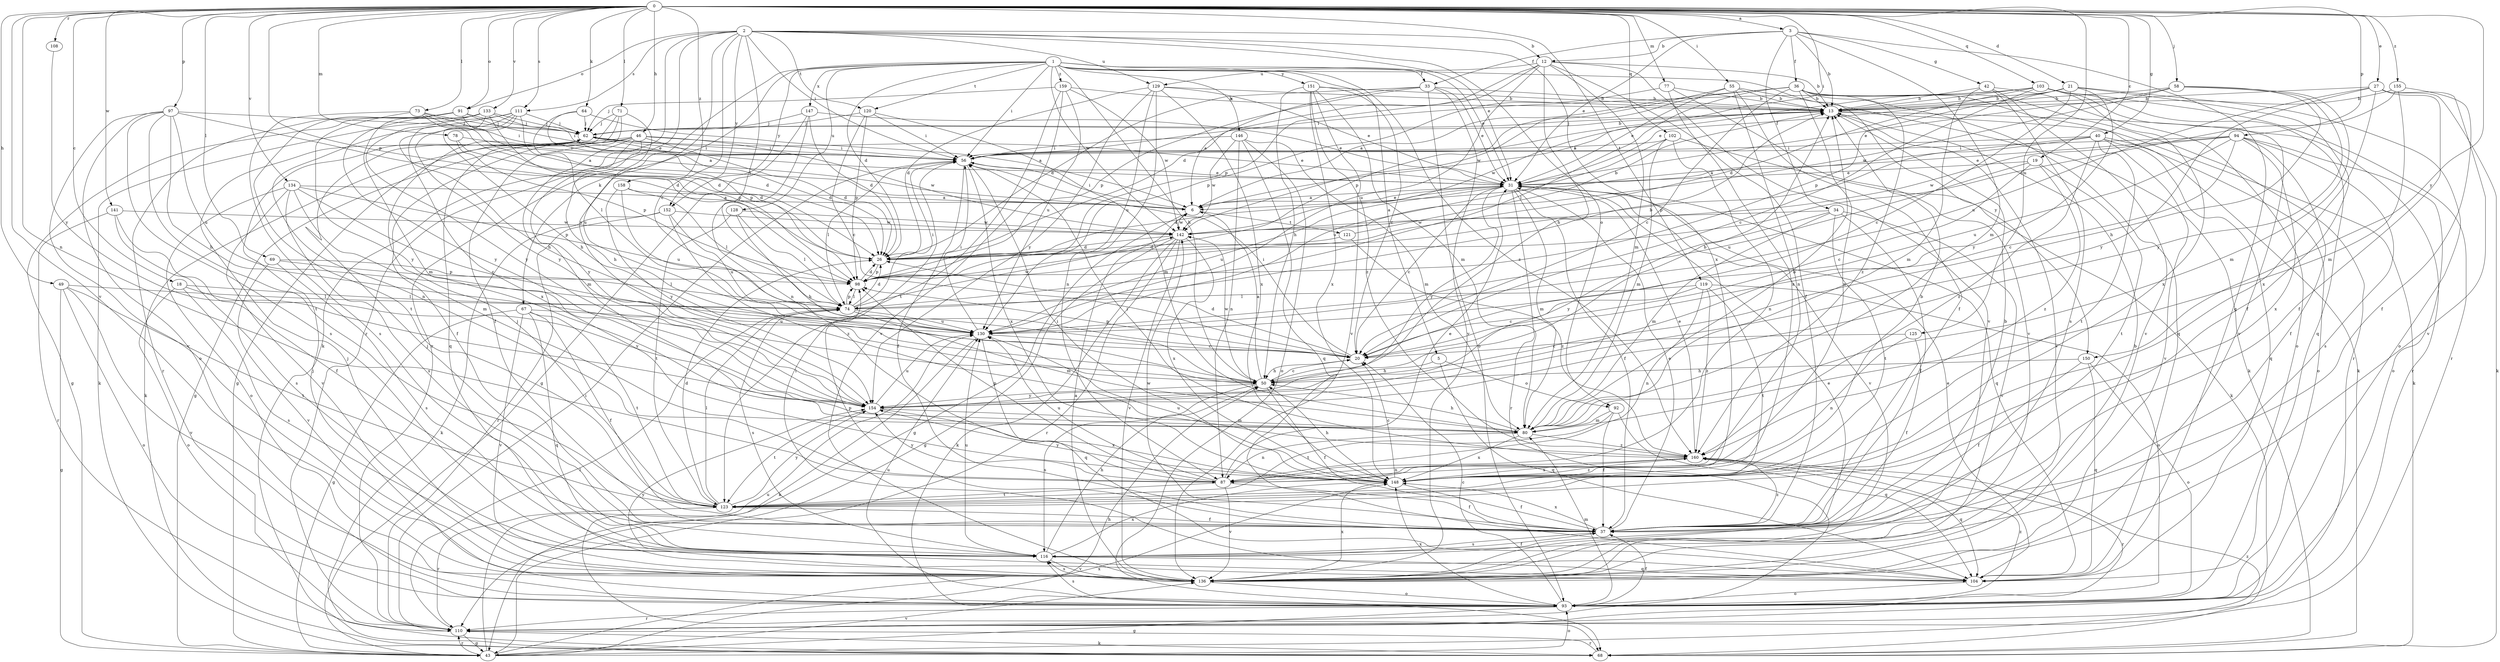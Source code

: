 strict digraph  {
0;
1;
2;
3;
5;
6;
12;
13;
18;
19;
20;
21;
26;
27;
31;
33;
34;
36;
37;
40;
42;
43;
46;
49;
50;
55;
56;
58;
62;
64;
67;
68;
69;
71;
73;
74;
77;
78;
80;
87;
91;
92;
93;
94;
97;
98;
102;
103;
104;
108;
110;
111;
116;
119;
120;
121;
123;
125;
128;
129;
130;
133;
134;
136;
141;
142;
146;
147;
148;
150;
151;
152;
154;
155;
158;
159;
160;
0 -> 3  [label=a];
0 -> 18  [label=c];
0 -> 19  [label=c];
0 -> 21  [label=d];
0 -> 27  [label=e];
0 -> 40  [label=g];
0 -> 46  [label=h];
0 -> 49  [label=h];
0 -> 55  [label=i];
0 -> 56  [label=i];
0 -> 58  [label=j];
0 -> 64  [label=k];
0 -> 69  [label=l];
0 -> 71  [label=l];
0 -> 73  [label=l];
0 -> 77  [label=m];
0 -> 78  [label=m];
0 -> 87  [label=n];
0 -> 91  [label=o];
0 -> 94  [label=p];
0 -> 97  [label=p];
0 -> 98  [label=p];
0 -> 102  [label=q];
0 -> 103  [label=q];
0 -> 108  [label=r];
0 -> 111  [label=s];
0 -> 119  [label=t];
0 -> 125  [label=u];
0 -> 133  [label=v];
0 -> 134  [label=v];
0 -> 136  [label=v];
0 -> 141  [label=w];
0 -> 150  [label=y];
0 -> 155  [label=z];
0 -> 158  [label=z];
1 -> 5  [label=a];
1 -> 26  [label=d];
1 -> 31  [label=e];
1 -> 33  [label=f];
1 -> 50  [label=h];
1 -> 56  [label=i];
1 -> 67  [label=k];
1 -> 110  [label=r];
1 -> 120  [label=t];
1 -> 128  [label=u];
1 -> 142  [label=w];
1 -> 146  [label=x];
1 -> 147  [label=x];
1 -> 150  [label=y];
1 -> 151  [label=y];
1 -> 152  [label=y];
1 -> 159  [label=z];
1 -> 160  [label=z];
2 -> 12  [label=b];
2 -> 20  [label=c];
2 -> 31  [label=e];
2 -> 56  [label=i];
2 -> 68  [label=k];
2 -> 74  [label=l];
2 -> 91  [label=o];
2 -> 92  [label=o];
2 -> 110  [label=r];
2 -> 111  [label=s];
2 -> 120  [label=t];
2 -> 129  [label=u];
2 -> 148  [label=x];
2 -> 152  [label=y];
2 -> 154  [label=y];
3 -> 12  [label=b];
3 -> 13  [label=b];
3 -> 31  [label=e];
3 -> 33  [label=f];
3 -> 34  [label=f];
3 -> 36  [label=f];
3 -> 42  [label=g];
3 -> 80  [label=m];
3 -> 104  [label=q];
5 -> 50  [label=h];
5 -> 92  [label=o];
5 -> 104  [label=q];
6 -> 31  [label=e];
6 -> 43  [label=g];
6 -> 56  [label=i];
6 -> 121  [label=t];
6 -> 142  [label=w];
12 -> 13  [label=b];
12 -> 26  [label=d];
12 -> 37  [label=f];
12 -> 50  [label=h];
12 -> 80  [label=m];
12 -> 98  [label=p];
12 -> 129  [label=u];
12 -> 130  [label=u];
12 -> 136  [label=v];
13 -> 62  [label=j];
13 -> 68  [label=k];
13 -> 110  [label=r];
13 -> 136  [label=v];
13 -> 142  [label=w];
18 -> 74  [label=l];
18 -> 93  [label=o];
18 -> 116  [label=s];
18 -> 154  [label=y];
19 -> 20  [label=c];
19 -> 31  [label=e];
19 -> 123  [label=t];
19 -> 130  [label=u];
19 -> 160  [label=z];
20 -> 26  [label=d];
20 -> 50  [label=h];
20 -> 56  [label=i];
20 -> 98  [label=p];
21 -> 13  [label=b];
21 -> 20  [label=c];
21 -> 31  [label=e];
21 -> 37  [label=f];
21 -> 93  [label=o];
21 -> 98  [label=p];
21 -> 154  [label=y];
26 -> 98  [label=p];
27 -> 13  [label=b];
27 -> 37  [label=f];
27 -> 68  [label=k];
27 -> 130  [label=u];
27 -> 136  [label=v];
27 -> 148  [label=x];
27 -> 154  [label=y];
31 -> 6  [label=a];
31 -> 20  [label=c];
31 -> 26  [label=d];
31 -> 37  [label=f];
31 -> 80  [label=m];
31 -> 104  [label=q];
31 -> 110  [label=r];
31 -> 130  [label=u];
31 -> 136  [label=v];
31 -> 154  [label=y];
33 -> 6  [label=a];
33 -> 13  [label=b];
33 -> 26  [label=d];
33 -> 31  [label=e];
33 -> 93  [label=o];
33 -> 98  [label=p];
33 -> 136  [label=v];
34 -> 37  [label=f];
34 -> 80  [label=m];
34 -> 123  [label=t];
34 -> 136  [label=v];
34 -> 142  [label=w];
34 -> 154  [label=y];
36 -> 6  [label=a];
36 -> 13  [label=b];
36 -> 20  [label=c];
36 -> 68  [label=k];
36 -> 74  [label=l];
36 -> 87  [label=n];
36 -> 104  [label=q];
36 -> 110  [label=r];
36 -> 142  [label=w];
36 -> 160  [label=z];
37 -> 13  [label=b];
37 -> 31  [label=e];
37 -> 98  [label=p];
37 -> 116  [label=s];
37 -> 142  [label=w];
37 -> 148  [label=x];
37 -> 160  [label=z];
40 -> 6  [label=a];
40 -> 56  [label=i];
40 -> 93  [label=o];
40 -> 98  [label=p];
40 -> 104  [label=q];
40 -> 123  [label=t];
40 -> 136  [label=v];
40 -> 160  [label=z];
42 -> 13  [label=b];
42 -> 80  [label=m];
42 -> 93  [label=o];
42 -> 116  [label=s];
42 -> 136  [label=v];
43 -> 50  [label=h];
43 -> 93  [label=o];
43 -> 110  [label=r];
43 -> 130  [label=u];
43 -> 136  [label=v];
43 -> 148  [label=x];
43 -> 160  [label=z];
46 -> 26  [label=d];
46 -> 37  [label=f];
46 -> 43  [label=g];
46 -> 50  [label=h];
46 -> 56  [label=i];
46 -> 68  [label=k];
46 -> 80  [label=m];
46 -> 142  [label=w];
46 -> 154  [label=y];
49 -> 43  [label=g];
49 -> 74  [label=l];
49 -> 93  [label=o];
49 -> 123  [label=t];
49 -> 136  [label=v];
50 -> 6  [label=a];
50 -> 13  [label=b];
50 -> 20  [label=c];
50 -> 37  [label=f];
50 -> 116  [label=s];
50 -> 142  [label=w];
50 -> 154  [label=y];
55 -> 13  [label=b];
55 -> 31  [label=e];
55 -> 37  [label=f];
55 -> 68  [label=k];
55 -> 87  [label=n];
55 -> 98  [label=p];
56 -> 31  [label=e];
56 -> 37  [label=f];
56 -> 62  [label=j];
56 -> 74  [label=l];
56 -> 148  [label=x];
58 -> 13  [label=b];
58 -> 31  [label=e];
58 -> 50  [label=h];
58 -> 80  [label=m];
58 -> 142  [label=w];
58 -> 154  [label=y];
62 -> 13  [label=b];
62 -> 26  [label=d];
62 -> 31  [label=e];
62 -> 56  [label=i];
64 -> 6  [label=a];
64 -> 62  [label=j];
64 -> 74  [label=l];
64 -> 98  [label=p];
67 -> 37  [label=f];
67 -> 43  [label=g];
67 -> 104  [label=q];
67 -> 123  [label=t];
67 -> 130  [label=u];
67 -> 136  [label=v];
68 -> 110  [label=r];
69 -> 74  [label=l];
69 -> 98  [label=p];
69 -> 116  [label=s];
69 -> 136  [label=v];
71 -> 37  [label=f];
71 -> 43  [label=g];
71 -> 62  [label=j];
71 -> 104  [label=q];
71 -> 130  [label=u];
73 -> 6  [label=a];
73 -> 26  [label=d];
73 -> 56  [label=i];
73 -> 62  [label=j];
73 -> 116  [label=s];
73 -> 154  [label=y];
74 -> 13  [label=b];
74 -> 26  [label=d];
74 -> 56  [label=i];
74 -> 80  [label=m];
74 -> 98  [label=p];
74 -> 116  [label=s];
74 -> 130  [label=u];
74 -> 142  [label=w];
77 -> 13  [label=b];
77 -> 98  [label=p];
77 -> 136  [label=v];
77 -> 148  [label=x];
78 -> 26  [label=d];
78 -> 56  [label=i];
78 -> 98  [label=p];
80 -> 13  [label=b];
80 -> 50  [label=h];
80 -> 87  [label=n];
80 -> 148  [label=x];
80 -> 160  [label=z];
87 -> 31  [label=e];
87 -> 37  [label=f];
87 -> 98  [label=p];
87 -> 123  [label=t];
87 -> 130  [label=u];
87 -> 136  [label=v];
87 -> 154  [label=y];
91 -> 6  [label=a];
91 -> 56  [label=i];
91 -> 62  [label=j];
91 -> 110  [label=r];
91 -> 123  [label=t];
91 -> 154  [label=y];
92 -> 37  [label=f];
92 -> 80  [label=m];
92 -> 104  [label=q];
92 -> 123  [label=t];
93 -> 20  [label=c];
93 -> 37  [label=f];
93 -> 43  [label=g];
93 -> 62  [label=j];
93 -> 80  [label=m];
93 -> 110  [label=r];
93 -> 116  [label=s];
93 -> 130  [label=u];
93 -> 148  [label=x];
93 -> 160  [label=z];
94 -> 20  [label=c];
94 -> 31  [label=e];
94 -> 37  [label=f];
94 -> 56  [label=i];
94 -> 93  [label=o];
94 -> 116  [label=s];
94 -> 130  [label=u];
94 -> 142  [label=w];
94 -> 148  [label=x];
97 -> 26  [label=d];
97 -> 50  [label=h];
97 -> 62  [label=j];
97 -> 93  [label=o];
97 -> 116  [label=s];
97 -> 123  [label=t];
97 -> 130  [label=u];
97 -> 136  [label=v];
98 -> 26  [label=d];
98 -> 74  [label=l];
102 -> 56  [label=i];
102 -> 68  [label=k];
102 -> 80  [label=m];
102 -> 87  [label=n];
102 -> 130  [label=u];
103 -> 6  [label=a];
103 -> 13  [label=b];
103 -> 20  [label=c];
103 -> 26  [label=d];
103 -> 56  [label=i];
103 -> 104  [label=q];
103 -> 110  [label=r];
103 -> 136  [label=v];
103 -> 148  [label=x];
104 -> 31  [label=e];
104 -> 56  [label=i];
104 -> 93  [label=o];
108 -> 154  [label=y];
110 -> 43  [label=g];
110 -> 56  [label=i];
110 -> 68  [label=k];
110 -> 74  [label=l];
111 -> 26  [label=d];
111 -> 50  [label=h];
111 -> 62  [label=j];
111 -> 68  [label=k];
111 -> 87  [label=n];
111 -> 148  [label=x];
111 -> 154  [label=y];
116 -> 37  [label=f];
116 -> 50  [label=h];
116 -> 62  [label=j];
116 -> 104  [label=q];
116 -> 130  [label=u];
116 -> 136  [label=v];
116 -> 148  [label=x];
119 -> 20  [label=c];
119 -> 74  [label=l];
119 -> 87  [label=n];
119 -> 93  [label=o];
119 -> 123  [label=t];
119 -> 160  [label=z];
120 -> 20  [label=c];
120 -> 56  [label=i];
120 -> 62  [label=j];
120 -> 80  [label=m];
120 -> 98  [label=p];
121 -> 13  [label=b];
121 -> 26  [label=d];
121 -> 160  [label=z];
123 -> 26  [label=d];
123 -> 37  [label=f];
123 -> 62  [label=j];
123 -> 74  [label=l];
123 -> 110  [label=r];
123 -> 154  [label=y];
125 -> 20  [label=c];
125 -> 37  [label=f];
125 -> 87  [label=n];
128 -> 50  [label=h];
128 -> 74  [label=l];
128 -> 123  [label=t];
128 -> 142  [label=w];
129 -> 13  [label=b];
129 -> 26  [label=d];
129 -> 31  [label=e];
129 -> 87  [label=n];
129 -> 130  [label=u];
129 -> 148  [label=x];
129 -> 154  [label=y];
130 -> 20  [label=c];
130 -> 56  [label=i];
130 -> 68  [label=k];
130 -> 104  [label=q];
133 -> 31  [label=e];
133 -> 43  [label=g];
133 -> 50  [label=h];
133 -> 62  [label=j];
133 -> 80  [label=m];
133 -> 98  [label=p];
133 -> 154  [label=y];
134 -> 6  [label=a];
134 -> 20  [label=c];
134 -> 80  [label=m];
134 -> 93  [label=o];
134 -> 98  [label=p];
134 -> 116  [label=s];
134 -> 136  [label=v];
136 -> 6  [label=a];
136 -> 13  [label=b];
136 -> 31  [label=e];
136 -> 62  [label=j];
136 -> 93  [label=o];
136 -> 116  [label=s];
136 -> 148  [label=x];
136 -> 154  [label=y];
141 -> 37  [label=f];
141 -> 110  [label=r];
141 -> 116  [label=s];
141 -> 142  [label=w];
142 -> 26  [label=d];
142 -> 43  [label=g];
142 -> 68  [label=k];
142 -> 110  [label=r];
142 -> 136  [label=v];
142 -> 148  [label=x];
146 -> 56  [label=i];
146 -> 80  [label=m];
146 -> 87  [label=n];
146 -> 93  [label=o];
146 -> 104  [label=q];
146 -> 142  [label=w];
147 -> 26  [label=d];
147 -> 31  [label=e];
147 -> 43  [label=g];
147 -> 62  [label=j];
147 -> 87  [label=n];
148 -> 13  [label=b];
148 -> 20  [label=c];
148 -> 37  [label=f];
148 -> 50  [label=h];
148 -> 56  [label=i];
148 -> 130  [label=u];
148 -> 154  [label=y];
148 -> 160  [label=z];
150 -> 37  [label=f];
150 -> 50  [label=h];
150 -> 93  [label=o];
150 -> 104  [label=q];
151 -> 13  [label=b];
151 -> 20  [label=c];
151 -> 50  [label=h];
151 -> 80  [label=m];
151 -> 136  [label=v];
151 -> 148  [label=x];
151 -> 160  [label=z];
152 -> 68  [label=k];
152 -> 110  [label=r];
152 -> 130  [label=u];
152 -> 142  [label=w];
152 -> 160  [label=z];
154 -> 80  [label=m];
154 -> 123  [label=t];
154 -> 130  [label=u];
154 -> 148  [label=x];
155 -> 13  [label=b];
155 -> 26  [label=d];
155 -> 37  [label=f];
155 -> 80  [label=m];
158 -> 6  [label=a];
158 -> 74  [label=l];
158 -> 130  [label=u];
158 -> 154  [label=y];
159 -> 13  [label=b];
159 -> 62  [label=j];
159 -> 123  [label=t];
159 -> 130  [label=u];
159 -> 136  [label=v];
159 -> 142  [label=w];
160 -> 31  [label=e];
160 -> 56  [label=i];
160 -> 87  [label=n];
160 -> 104  [label=q];
160 -> 110  [label=r];
160 -> 148  [label=x];
}
